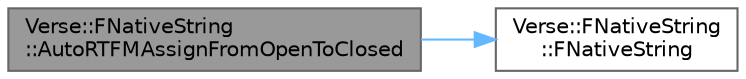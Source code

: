 digraph "Verse::FNativeString::AutoRTFMAssignFromOpenToClosed"
{
 // INTERACTIVE_SVG=YES
 // LATEX_PDF_SIZE
  bgcolor="transparent";
  edge [fontname=Helvetica,fontsize=10,labelfontname=Helvetica,labelfontsize=10];
  node [fontname=Helvetica,fontsize=10,shape=box,height=0.2,width=0.4];
  rankdir="LR";
  Node1 [id="Node000001",label="Verse::FNativeString\l::AutoRTFMAssignFromOpenToClosed",height=0.2,width=0.4,color="gray40", fillcolor="grey60", style="filled", fontcolor="black",tooltip=" "];
  Node1 -> Node2 [id="edge1_Node000001_Node000002",color="steelblue1",style="solid",tooltip=" "];
  Node2 [id="Node000002",label="Verse::FNativeString\l::FNativeString",height=0.2,width=0.4,color="grey40", fillcolor="white", style="filled",URL="$d2/d52/classVerse_1_1FNativeString.html#a3ca7eaaa5bb26f62950056e812afaddd",tooltip=" "];
}
